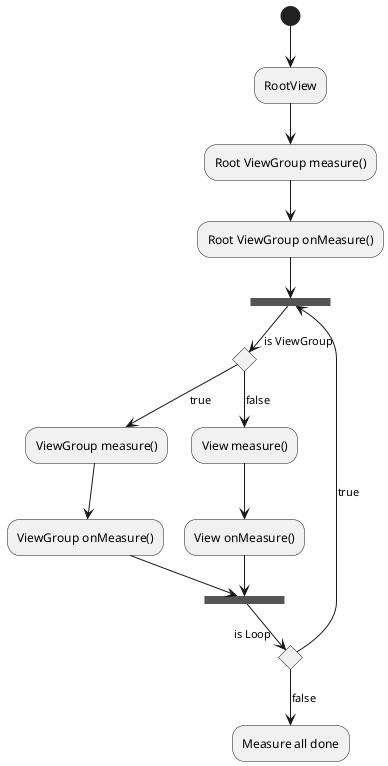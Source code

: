 @startuml

(*) --> "RootView"

--> "Root ViewGroup measure()"
--> "Root ViewGroup onMeasure()"
--> ===isViewGroup===

if "is ViewGroup" then
	--> [true] "ViewGroup measure()"
	--> "ViewGroup onMeasure()"
	--> ===isLoop===
else
	--> [false] "View measure()"
	--> "View onMeasure()"
	--> ===isLoop===
endif

if "is Loop" then
	--> [true] ===isViewGroup===
else
	--> [false] "Measure all done"
endif

@enduml